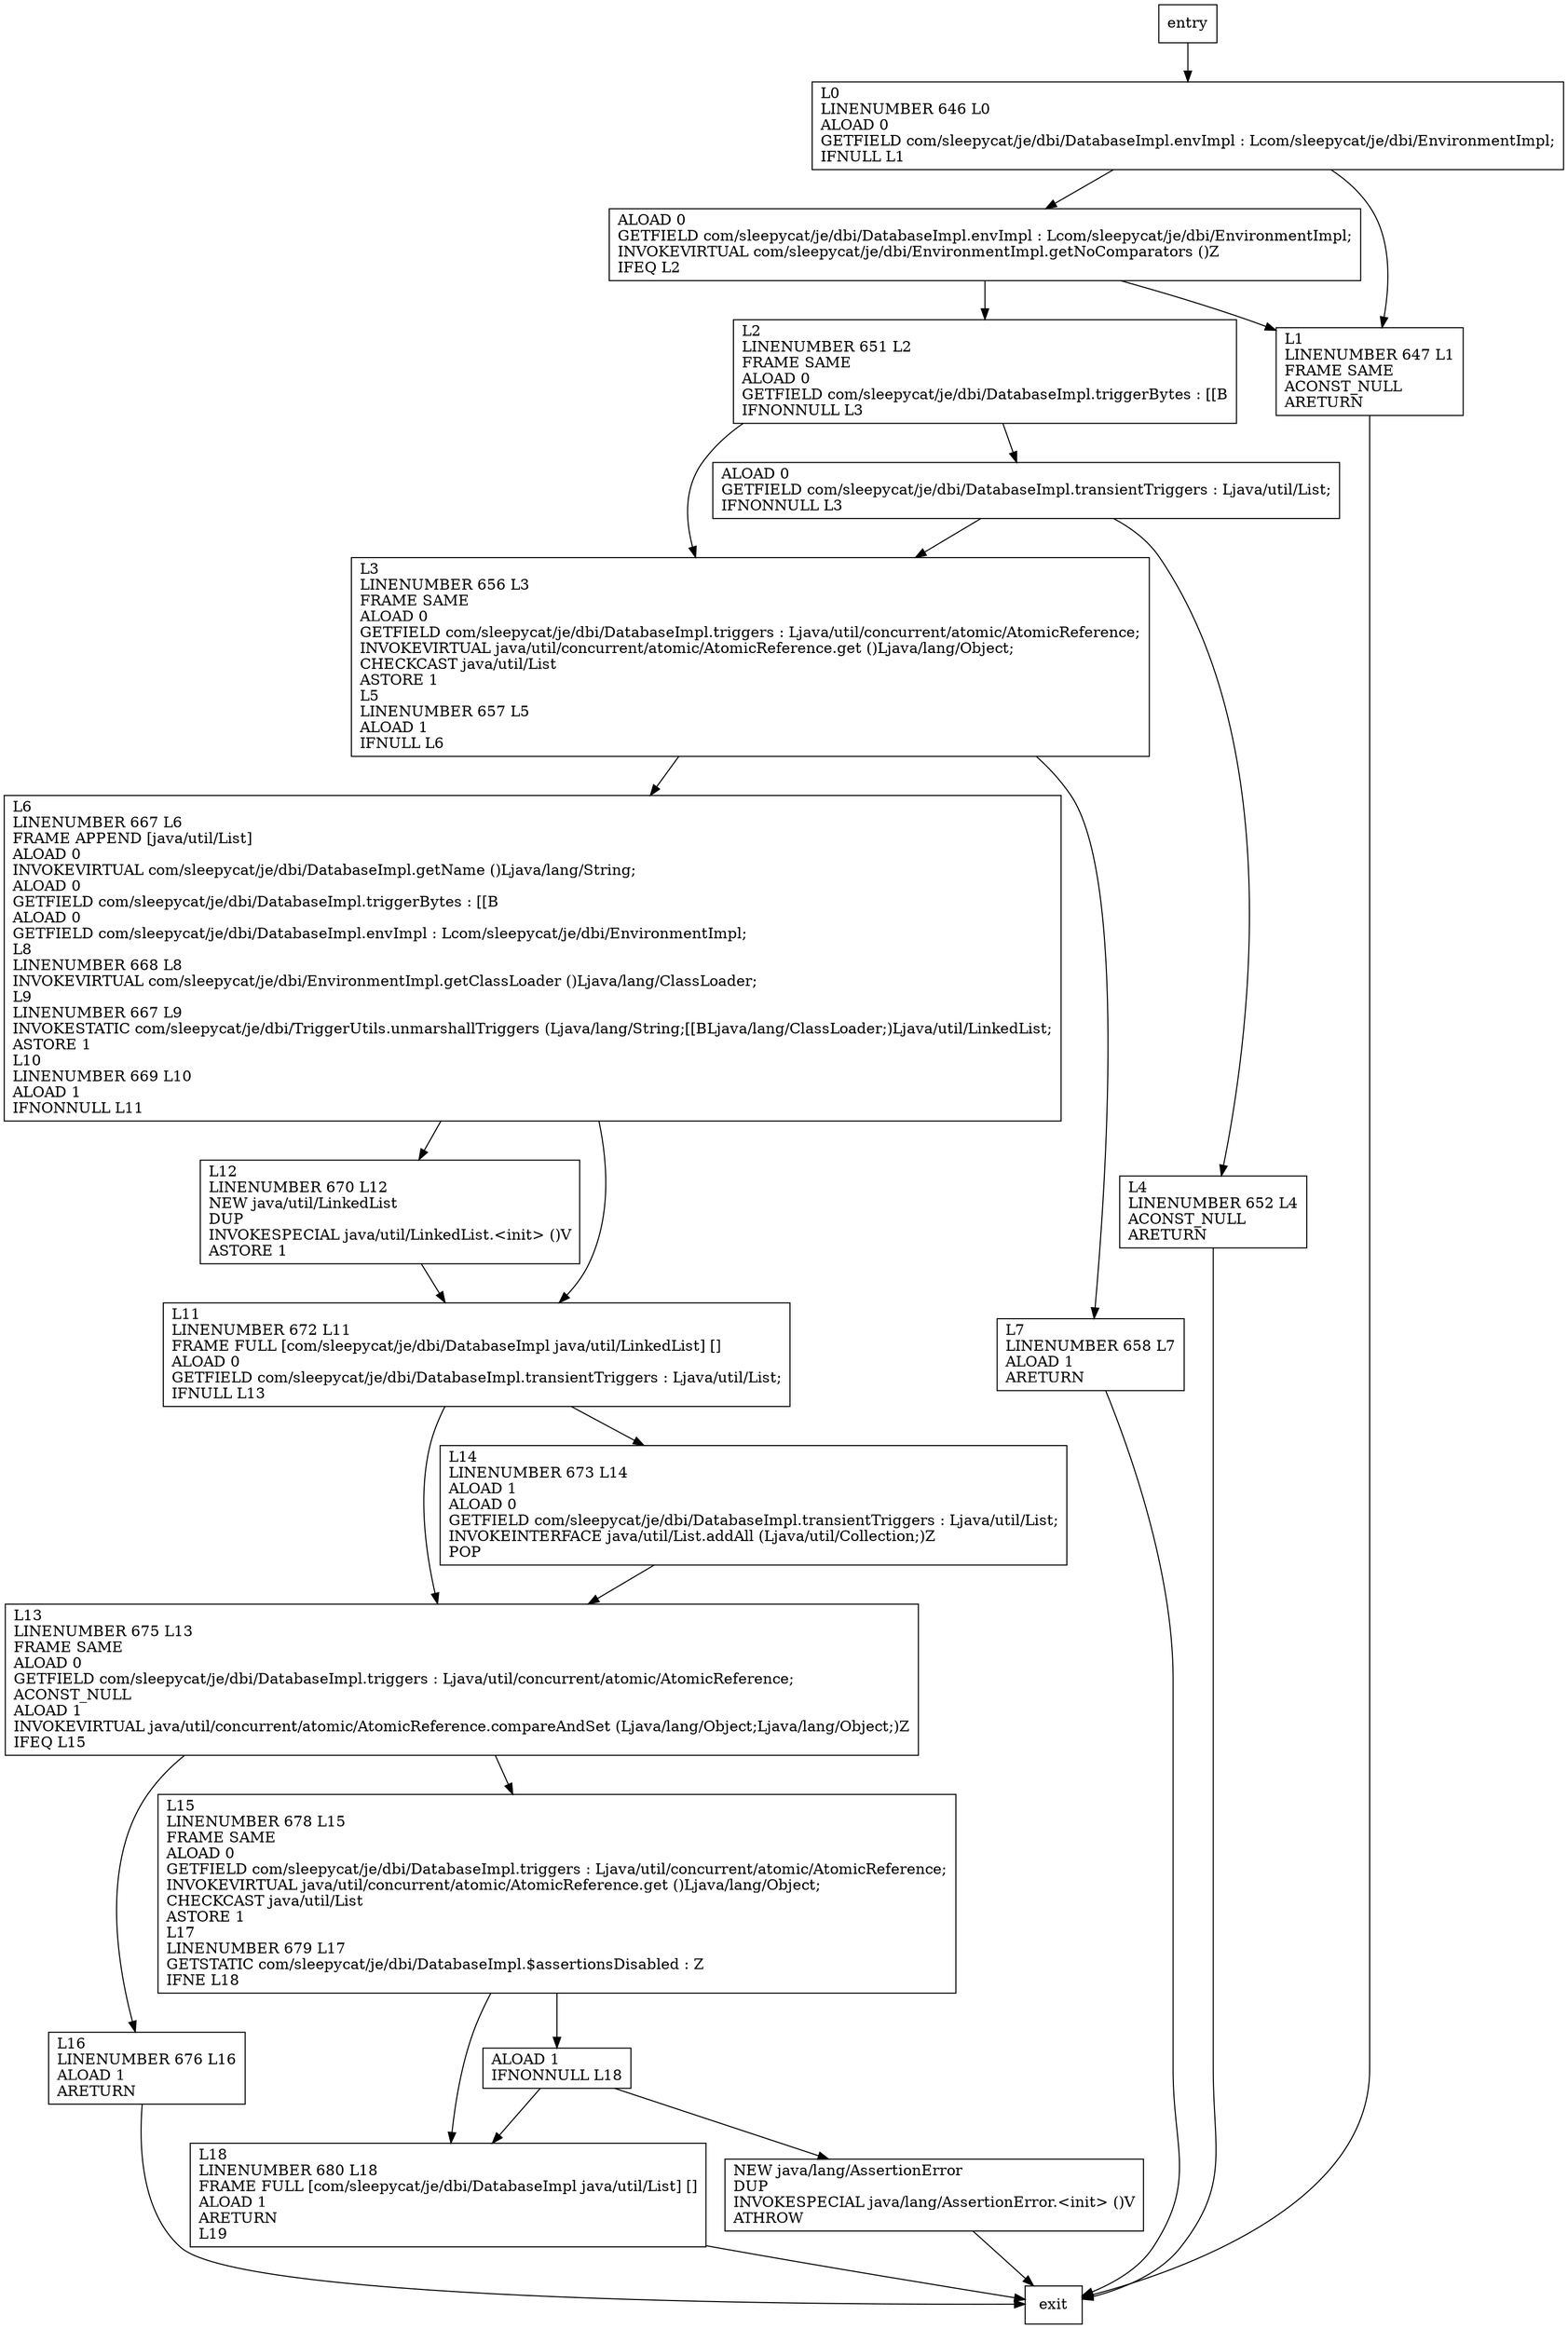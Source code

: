 digraph getTriggers {
node [shape=record];
1460830194 [label="L6\lLINENUMBER 667 L6\lFRAME APPEND [java/util/List]\lALOAD 0\lINVOKEVIRTUAL com/sleepycat/je/dbi/DatabaseImpl.getName ()Ljava/lang/String;\lALOAD 0\lGETFIELD com/sleepycat/je/dbi/DatabaseImpl.triggerBytes : [[B\lALOAD 0\lGETFIELD com/sleepycat/je/dbi/DatabaseImpl.envImpl : Lcom/sleepycat/je/dbi/EnvironmentImpl;\lL8\lLINENUMBER 668 L8\lINVOKEVIRTUAL com/sleepycat/je/dbi/EnvironmentImpl.getClassLoader ()Ljava/lang/ClassLoader;\lL9\lLINENUMBER 667 L9\lINVOKESTATIC com/sleepycat/je/dbi/TriggerUtils.unmarshallTriggers (Ljava/lang/String;[[BLjava/lang/ClassLoader;)Ljava/util/LinkedList;\lASTORE 1\lL10\lLINENUMBER 669 L10\lALOAD 1\lIFNONNULL L11\l"];
818550598 [label="L18\lLINENUMBER 680 L18\lFRAME FULL [com/sleepycat/je/dbi/DatabaseImpl java/util/List] []\lALOAD 1\lARETURN\lL19\l"];
151077553 [label="NEW java/lang/AssertionError\lDUP\lINVOKESPECIAL java/lang/AssertionError.\<init\> ()V\lATHROW\l"];
428475485 [label="L16\lLINENUMBER 676 L16\lALOAD 1\lARETURN\l"];
1216911543 [label="ALOAD 0\lGETFIELD com/sleepycat/je/dbi/DatabaseImpl.envImpl : Lcom/sleepycat/je/dbi/EnvironmentImpl;\lINVOKEVIRTUAL com/sleepycat/je/dbi/EnvironmentImpl.getNoComparators ()Z\lIFEQ L2\l"];
423146896 [label="L2\lLINENUMBER 651 L2\lFRAME SAME\lALOAD 0\lGETFIELD com/sleepycat/je/dbi/DatabaseImpl.triggerBytes : [[B\lIFNONNULL L3\l"];
1945327381 [label="ALOAD 1\lIFNONNULL L18\l"];
1457458597 [label="ALOAD 0\lGETFIELD com/sleepycat/je/dbi/DatabaseImpl.transientTriggers : Ljava/util/List;\lIFNONNULL L3\l"];
882830473 [label="L13\lLINENUMBER 675 L13\lFRAME SAME\lALOAD 0\lGETFIELD com/sleepycat/je/dbi/DatabaseImpl.triggers : Ljava/util/concurrent/atomic/AtomicReference;\lACONST_NULL\lALOAD 1\lINVOKEVIRTUAL java/util/concurrent/atomic/AtomicReference.compareAndSet (Ljava/lang/Object;Ljava/lang/Object;)Z\lIFEQ L15\l"];
593298955 [label="L12\lLINENUMBER 670 L12\lNEW java/util/LinkedList\lDUP\lINVOKESPECIAL java/util/LinkedList.\<init\> ()V\lASTORE 1\l"];
2134432079 [label="L15\lLINENUMBER 678 L15\lFRAME SAME\lALOAD 0\lGETFIELD com/sleepycat/je/dbi/DatabaseImpl.triggers : Ljava/util/concurrent/atomic/AtomicReference;\lINVOKEVIRTUAL java/util/concurrent/atomic/AtomicReference.get ()Ljava/lang/Object;\lCHECKCAST java/util/List\lASTORE 1\lL17\lLINENUMBER 679 L17\lGETSTATIC com/sleepycat/je/dbi/DatabaseImpl.$assertionsDisabled : Z\lIFNE L18\l"];
973734698 [label="L14\lLINENUMBER 673 L14\lALOAD 1\lALOAD 0\lGETFIELD com/sleepycat/je/dbi/DatabaseImpl.transientTriggers : Ljava/util/List;\lINVOKEINTERFACE java/util/List.addAll (Ljava/util/Collection;)Z\lPOP\l"];
127644232 [label="L3\lLINENUMBER 656 L3\lFRAME SAME\lALOAD 0\lGETFIELD com/sleepycat/je/dbi/DatabaseImpl.triggers : Ljava/util/concurrent/atomic/AtomicReference;\lINVOKEVIRTUAL java/util/concurrent/atomic/AtomicReference.get ()Ljava/lang/Object;\lCHECKCAST java/util/List\lASTORE 1\lL5\lLINENUMBER 657 L5\lALOAD 1\lIFNULL L6\l"];
2098565142 [label="L1\lLINENUMBER 647 L1\lFRAME SAME\lACONST_NULL\lARETURN\l"];
2124615395 [label="L11\lLINENUMBER 672 L11\lFRAME FULL [com/sleepycat/je/dbi/DatabaseImpl java/util/LinkedList] []\lALOAD 0\lGETFIELD com/sleepycat/je/dbi/DatabaseImpl.transientTriggers : Ljava/util/List;\lIFNULL L13\l"];
198889260 [label="L4\lLINENUMBER 652 L4\lACONST_NULL\lARETURN\l"];
2031022736 [label="L7\lLINENUMBER 658 L7\lALOAD 1\lARETURN\l"];
1869876113 [label="L0\lLINENUMBER 646 L0\lALOAD 0\lGETFIELD com/sleepycat/je/dbi/DatabaseImpl.envImpl : Lcom/sleepycat/je/dbi/EnvironmentImpl;\lIFNULL L1\l"];
entry;
exit;
1460830194 -> 2124615395
1460830194 -> 593298955
818550598 -> exit
151077553 -> exit
428475485 -> exit
1216911543 -> 423146896
1216911543 -> 2098565142
423146896 -> 127644232
423146896 -> 1457458597
1945327381 -> 151077553
1945327381 -> 818550598
1457458597 -> 127644232
1457458597 -> 198889260
882830473 -> 428475485
882830473 -> 2134432079
593298955 -> 2124615395
2134432079 -> 818550598
2134432079 -> 1945327381
973734698 -> 882830473
entry -> 1869876113
127644232 -> 1460830194
127644232 -> 2031022736
2098565142 -> exit
2124615395 -> 882830473
2124615395 -> 973734698
198889260 -> exit
2031022736 -> exit
1869876113 -> 1216911543
1869876113 -> 2098565142
}
